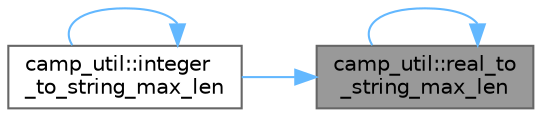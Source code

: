 digraph "camp_util::real_to_string_max_len"
{
 // LATEX_PDF_SIZE
  bgcolor="transparent";
  edge [fontname=Helvetica,fontsize=10,labelfontname=Helvetica,labelfontsize=10];
  node [fontname=Helvetica,fontsize=10,shape=box,height=0.2,width=0.4];
  rankdir="RL";
  Node1 [label="camp_util::real_to\l_string_max_len",height=0.2,width=0.4,color="gray40", fillcolor="grey60", style="filled", fontcolor="black",tooltip="Convert a real to a string format of maximum length."];
  Node1 -> Node2 [dir="back",color="steelblue1",style="solid"];
  Node2 [label="camp_util::integer\l_to_string_max_len",height=0.2,width=0.4,color="grey40", fillcolor="white", style="filled",URL="$namespacecamp__util.html#af2eef6df9d8087453ddd88b19093cd4d",tooltip="Convert an integer to a string format of maximum length."];
  Node2 -> Node2 [dir="back",color="steelblue1",style="solid"];
  Node1 -> Node1 [dir="back",color="steelblue1",style="solid"];
}
